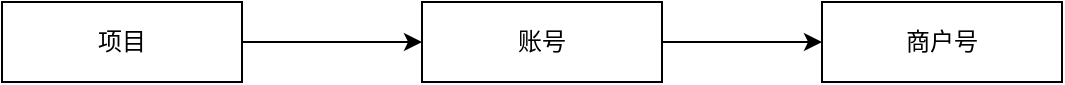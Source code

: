 <mxfile version="14.5.7" type="github">
  <diagram id="1_BJ2fNKis6F1G904Jj7" name="第 1 页">
    <mxGraphModel dx="782" dy="437" grid="1" gridSize="10" guides="1" tooltips="1" connect="1" arrows="1" fold="1" page="1" pageScale="1" pageWidth="827" pageHeight="1169" math="0" shadow="0">
      <root>
        <mxCell id="0" />
        <mxCell id="1" parent="0" />
        <mxCell id="oTicMtK4sgDhnJ6KhUoC-3" value="" style="edgeStyle=orthogonalEdgeStyle;rounded=0;orthogonalLoop=1;jettySize=auto;html=1;" edge="1" parent="1" source="oTicMtK4sgDhnJ6KhUoC-1" target="oTicMtK4sgDhnJ6KhUoC-2">
          <mxGeometry relative="1" as="geometry" />
        </mxCell>
        <mxCell id="oTicMtK4sgDhnJ6KhUoC-1" value="项目" style="rounded=0;whiteSpace=wrap;html=1;" vertex="1" parent="1">
          <mxGeometry x="100" y="190" width="120" height="40" as="geometry" />
        </mxCell>
        <mxCell id="oTicMtK4sgDhnJ6KhUoC-5" value="" style="edgeStyle=orthogonalEdgeStyle;rounded=0;orthogonalLoop=1;jettySize=auto;html=1;" edge="1" parent="1" source="oTicMtK4sgDhnJ6KhUoC-2" target="oTicMtK4sgDhnJ6KhUoC-4">
          <mxGeometry relative="1" as="geometry" />
        </mxCell>
        <mxCell id="oTicMtK4sgDhnJ6KhUoC-2" value="账号" style="rounded=0;whiteSpace=wrap;html=1;" vertex="1" parent="1">
          <mxGeometry x="310" y="190" width="120" height="40" as="geometry" />
        </mxCell>
        <mxCell id="oTicMtK4sgDhnJ6KhUoC-4" value="商户号" style="rounded=0;whiteSpace=wrap;html=1;" vertex="1" parent="1">
          <mxGeometry x="510" y="190" width="120" height="40" as="geometry" />
        </mxCell>
      </root>
    </mxGraphModel>
  </diagram>
</mxfile>
